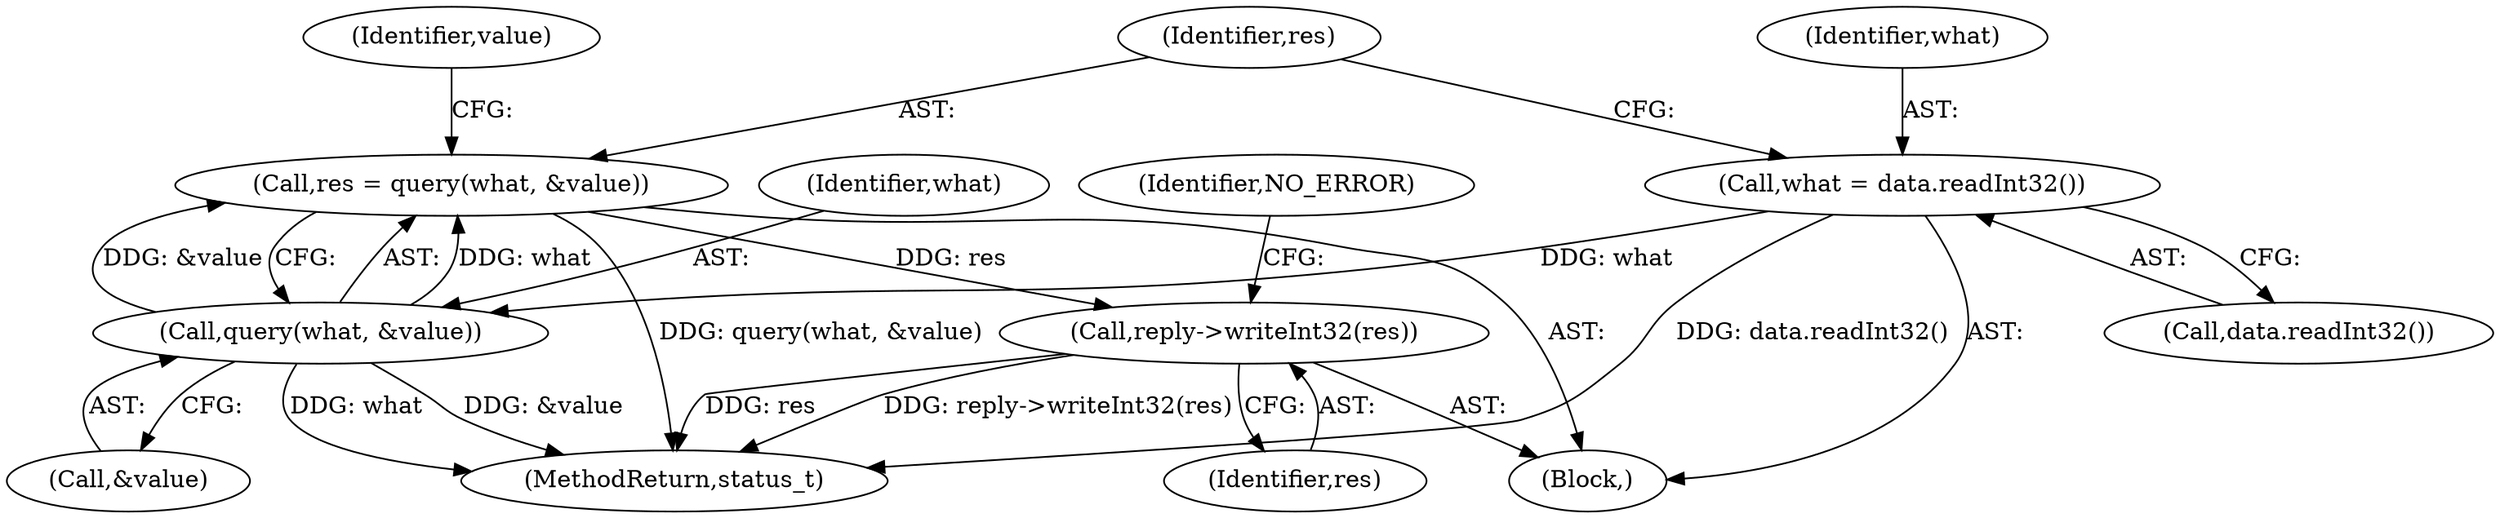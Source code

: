 digraph "0_Android_d06421fd37fbb7fd07002e6738fac3a223cb1a62@API" {
"1000309" [label="(Call,reply->writeInt32(res))"];
"1000301" [label="(Call,res = query(what, &value))"];
"1000303" [label="(Call,query(what, &value))"];
"1000297" [label="(Call,what = data.readInt32())"];
"1000297" [label="(Call,what = data.readInt32())"];
"1000299" [label="(Call,data.readInt32())"];
"1000287" [label="(Block,)"];
"1000302" [label="(Identifier,res)"];
"1000301" [label="(Call,res = query(what, &value))"];
"1000312" [label="(Identifier,NO_ERROR)"];
"1000305" [label="(Call,&value)"];
"1000310" [label="(Identifier,res)"];
"1000303" [label="(Call,query(what, &value))"];
"1000308" [label="(Identifier,value)"];
"1000298" [label="(Identifier,what)"];
"1000309" [label="(Call,reply->writeInt32(res))"];
"1000378" [label="(MethodReturn,status_t)"];
"1000304" [label="(Identifier,what)"];
"1000309" -> "1000287"  [label="AST: "];
"1000309" -> "1000310"  [label="CFG: "];
"1000310" -> "1000309"  [label="AST: "];
"1000312" -> "1000309"  [label="CFG: "];
"1000309" -> "1000378"  [label="DDG: res"];
"1000309" -> "1000378"  [label="DDG: reply->writeInt32(res)"];
"1000301" -> "1000309"  [label="DDG: res"];
"1000301" -> "1000287"  [label="AST: "];
"1000301" -> "1000303"  [label="CFG: "];
"1000302" -> "1000301"  [label="AST: "];
"1000303" -> "1000301"  [label="AST: "];
"1000308" -> "1000301"  [label="CFG: "];
"1000301" -> "1000378"  [label="DDG: query(what, &value)"];
"1000303" -> "1000301"  [label="DDG: what"];
"1000303" -> "1000301"  [label="DDG: &value"];
"1000303" -> "1000305"  [label="CFG: "];
"1000304" -> "1000303"  [label="AST: "];
"1000305" -> "1000303"  [label="AST: "];
"1000303" -> "1000378"  [label="DDG: what"];
"1000303" -> "1000378"  [label="DDG: &value"];
"1000297" -> "1000303"  [label="DDG: what"];
"1000297" -> "1000287"  [label="AST: "];
"1000297" -> "1000299"  [label="CFG: "];
"1000298" -> "1000297"  [label="AST: "];
"1000299" -> "1000297"  [label="AST: "];
"1000302" -> "1000297"  [label="CFG: "];
"1000297" -> "1000378"  [label="DDG: data.readInt32()"];
}
